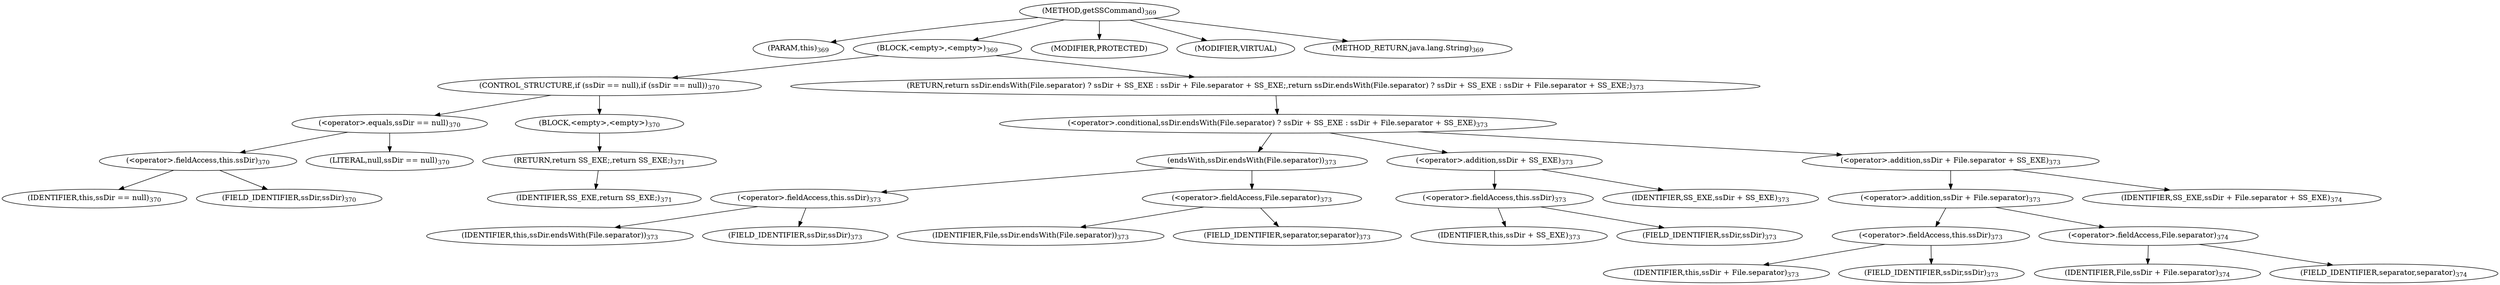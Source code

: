 digraph "getSSCommand" {  
"565" [label = <(METHOD,getSSCommand)<SUB>369</SUB>> ]
"566" [label = <(PARAM,this)<SUB>369</SUB>> ]
"567" [label = <(BLOCK,&lt;empty&gt;,&lt;empty&gt;)<SUB>369</SUB>> ]
"568" [label = <(CONTROL_STRUCTURE,if (ssDir == null),if (ssDir == null))<SUB>370</SUB>> ]
"569" [label = <(&lt;operator&gt;.equals,ssDir == null)<SUB>370</SUB>> ]
"570" [label = <(&lt;operator&gt;.fieldAccess,this.ssDir)<SUB>370</SUB>> ]
"571" [label = <(IDENTIFIER,this,ssDir == null)<SUB>370</SUB>> ]
"572" [label = <(FIELD_IDENTIFIER,ssDir,ssDir)<SUB>370</SUB>> ]
"573" [label = <(LITERAL,null,ssDir == null)<SUB>370</SUB>> ]
"574" [label = <(BLOCK,&lt;empty&gt;,&lt;empty&gt;)<SUB>370</SUB>> ]
"575" [label = <(RETURN,return SS_EXE;,return SS_EXE;)<SUB>371</SUB>> ]
"576" [label = <(IDENTIFIER,SS_EXE,return SS_EXE;)<SUB>371</SUB>> ]
"577" [label = <(RETURN,return ssDir.endsWith(File.separator) ? ssDir + SS_EXE : ssDir + File.separator + SS_EXE;,return ssDir.endsWith(File.separator) ? ssDir + SS_EXE : ssDir + File.separator + SS_EXE;)<SUB>373</SUB>> ]
"578" [label = <(&lt;operator&gt;.conditional,ssDir.endsWith(File.separator) ? ssDir + SS_EXE : ssDir + File.separator + SS_EXE)<SUB>373</SUB>> ]
"579" [label = <(endsWith,ssDir.endsWith(File.separator))<SUB>373</SUB>> ]
"580" [label = <(&lt;operator&gt;.fieldAccess,this.ssDir)<SUB>373</SUB>> ]
"581" [label = <(IDENTIFIER,this,ssDir.endsWith(File.separator))<SUB>373</SUB>> ]
"582" [label = <(FIELD_IDENTIFIER,ssDir,ssDir)<SUB>373</SUB>> ]
"583" [label = <(&lt;operator&gt;.fieldAccess,File.separator)<SUB>373</SUB>> ]
"584" [label = <(IDENTIFIER,File,ssDir.endsWith(File.separator))<SUB>373</SUB>> ]
"585" [label = <(FIELD_IDENTIFIER,separator,separator)<SUB>373</SUB>> ]
"586" [label = <(&lt;operator&gt;.addition,ssDir + SS_EXE)<SUB>373</SUB>> ]
"587" [label = <(&lt;operator&gt;.fieldAccess,this.ssDir)<SUB>373</SUB>> ]
"588" [label = <(IDENTIFIER,this,ssDir + SS_EXE)<SUB>373</SUB>> ]
"589" [label = <(FIELD_IDENTIFIER,ssDir,ssDir)<SUB>373</SUB>> ]
"590" [label = <(IDENTIFIER,SS_EXE,ssDir + SS_EXE)<SUB>373</SUB>> ]
"591" [label = <(&lt;operator&gt;.addition,ssDir + File.separator + SS_EXE)<SUB>373</SUB>> ]
"592" [label = <(&lt;operator&gt;.addition,ssDir + File.separator)<SUB>373</SUB>> ]
"593" [label = <(&lt;operator&gt;.fieldAccess,this.ssDir)<SUB>373</SUB>> ]
"594" [label = <(IDENTIFIER,this,ssDir + File.separator)<SUB>373</SUB>> ]
"595" [label = <(FIELD_IDENTIFIER,ssDir,ssDir)<SUB>373</SUB>> ]
"596" [label = <(&lt;operator&gt;.fieldAccess,File.separator)<SUB>374</SUB>> ]
"597" [label = <(IDENTIFIER,File,ssDir + File.separator)<SUB>374</SUB>> ]
"598" [label = <(FIELD_IDENTIFIER,separator,separator)<SUB>374</SUB>> ]
"599" [label = <(IDENTIFIER,SS_EXE,ssDir + File.separator + SS_EXE)<SUB>374</SUB>> ]
"600" [label = <(MODIFIER,PROTECTED)> ]
"601" [label = <(MODIFIER,VIRTUAL)> ]
"602" [label = <(METHOD_RETURN,java.lang.String)<SUB>369</SUB>> ]
  "565" -> "566" 
  "565" -> "567" 
  "565" -> "600" 
  "565" -> "601" 
  "565" -> "602" 
  "567" -> "568" 
  "567" -> "577" 
  "568" -> "569" 
  "568" -> "574" 
  "569" -> "570" 
  "569" -> "573" 
  "570" -> "571" 
  "570" -> "572" 
  "574" -> "575" 
  "575" -> "576" 
  "577" -> "578" 
  "578" -> "579" 
  "578" -> "586" 
  "578" -> "591" 
  "579" -> "580" 
  "579" -> "583" 
  "580" -> "581" 
  "580" -> "582" 
  "583" -> "584" 
  "583" -> "585" 
  "586" -> "587" 
  "586" -> "590" 
  "587" -> "588" 
  "587" -> "589" 
  "591" -> "592" 
  "591" -> "599" 
  "592" -> "593" 
  "592" -> "596" 
  "593" -> "594" 
  "593" -> "595" 
  "596" -> "597" 
  "596" -> "598" 
}
